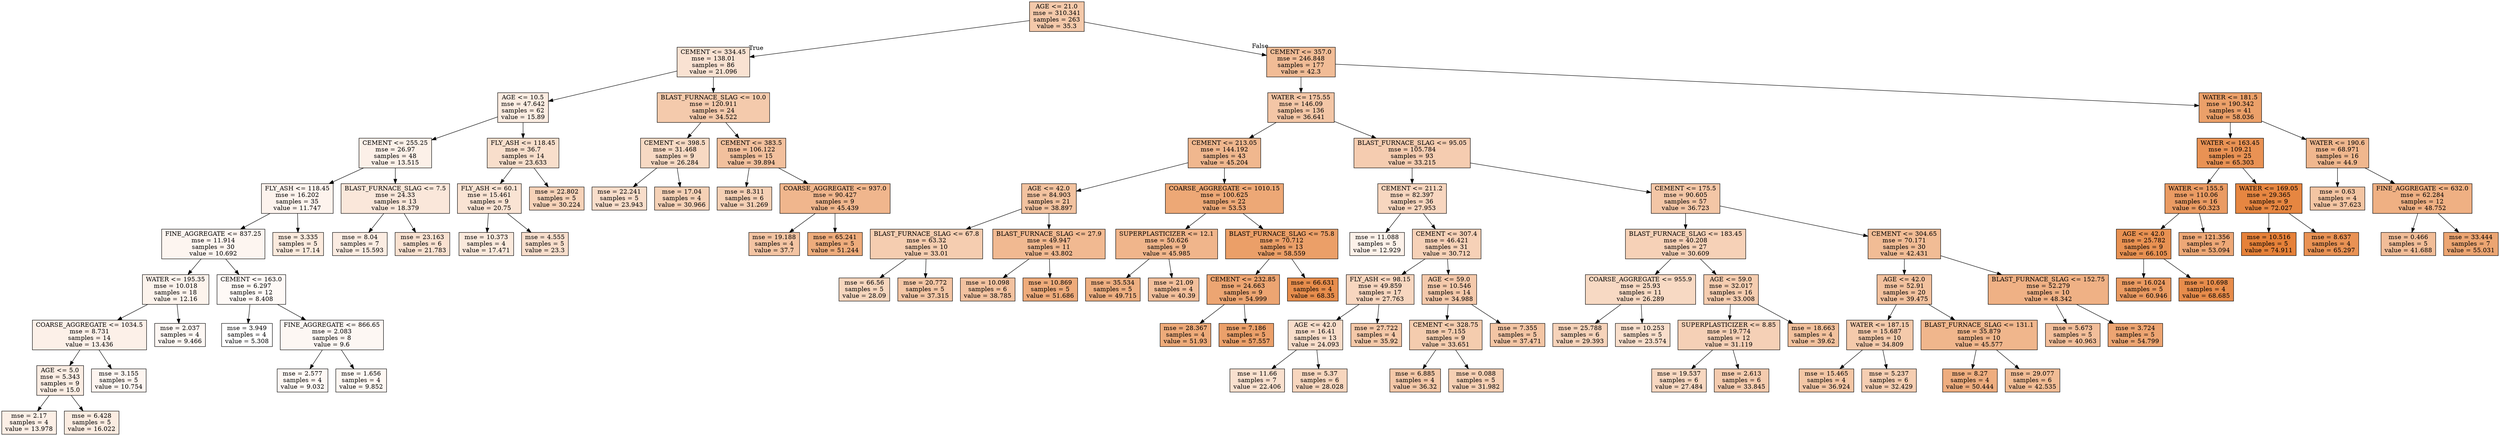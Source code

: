 digraph Tree {
node [shape=box, style="filled", color="black"] ;
0 [label="AGE <= 21.0\nmse = 310.341\nsamples = 263\nvalue = 35.3", fillcolor="#f4c9aa"] ;
1 [label="CEMENT <= 334.45\nmse = 138.01\nsamples = 86\nvalue = 21.096", fillcolor="#f9e2d2"] ;
0 -> 1 [labeldistance=2.5, labelangle=45, headlabel="True"] ;
2 [label="AGE <= 10.5\nmse = 47.642\nsamples = 62\nvalue = 15.89", fillcolor="#fbece1"] ;
1 -> 2 ;
3 [label="CEMENT <= 255.25\nmse = 26.97\nsamples = 48\nvalue = 13.515", fillcolor="#fcf0e8"] ;
2 -> 3 ;
4 [label="FLY_ASH <= 118.45\nmse = 16.202\nsamples = 35\nvalue = 11.747", fillcolor="#fdf3ed"] ;
3 -> 4 ;
5 [label="FINE_AGGREGATE <= 837.25\nmse = 11.914\nsamples = 30\nvalue = 10.692", fillcolor="#fdf5f0"] ;
4 -> 5 ;
6 [label="WATER <= 195.35\nmse = 10.018\nsamples = 18\nvalue = 12.16", fillcolor="#fcf3ec"] ;
5 -> 6 ;
7 [label="COARSE_AGGREGATE <= 1034.5\nmse = 8.731\nsamples = 14\nvalue = 13.436", fillcolor="#fcf0e8"] ;
6 -> 7 ;
8 [label="AGE <= 5.0\nmse = 5.343\nsamples = 9\nvalue = 15.0", fillcolor="#fbede3"] ;
7 -> 8 ;
9 [label="mse = 2.17\nsamples = 4\nvalue = 13.978", fillcolor="#fcefe6"] ;
8 -> 9 ;
10 [label="mse = 6.428\nsamples = 5\nvalue = 16.022", fillcolor="#fbece1"] ;
8 -> 10 ;
11 [label="mse = 3.155\nsamples = 5\nvalue = 10.754", fillcolor="#fdf5f0"] ;
7 -> 11 ;
12 [label="mse = 2.037\nsamples = 4\nvalue = 9.466", fillcolor="#fdf7f3"] ;
6 -> 12 ;
13 [label="CEMENT <= 163.0\nmse = 6.297\nsamples = 12\nvalue = 8.408", fillcolor="#fef9f6"] ;
5 -> 13 ;
14 [label="mse = 3.949\nsamples = 4\nvalue = 5.308", fillcolor="#ffffff"] ;
13 -> 14 ;
15 [label="FINE_AGGREGATE <= 866.65\nmse = 2.083\nsamples = 8\nvalue = 9.6", fillcolor="#fdf7f3"] ;
13 -> 15 ;
16 [label="mse = 2.577\nsamples = 4\nvalue = 9.032", fillcolor="#fef8f4"] ;
15 -> 16 ;
17 [label="mse = 1.656\nsamples = 4\nvalue = 9.852", fillcolor="#fdf7f2"] ;
15 -> 17 ;
18 [label="mse = 3.335\nsamples = 5\nvalue = 17.14", fillcolor="#fbeadd"] ;
4 -> 18 ;
19 [label="BLAST_FURNACE_SLAG <= 7.5\nmse = 24.33\nsamples = 13\nvalue = 18.379", fillcolor="#fae7da"] ;
3 -> 19 ;
20 [label="mse = 8.04\nsamples = 7\nvalue = 15.593", fillcolor="#fbece2"] ;
19 -> 20 ;
21 [label="mse = 23.163\nsamples = 6\nvalue = 21.783", fillcolor="#f9e1d0"] ;
19 -> 21 ;
22 [label="FLY_ASH <= 118.45\nmse = 36.7\nsamples = 14\nvalue = 23.633", fillcolor="#f8decb"] ;
2 -> 22 ;
23 [label="FLY_ASH <= 60.1\nmse = 15.461\nsamples = 9\nvalue = 20.75", fillcolor="#f9e3d3"] ;
22 -> 23 ;
24 [label="mse = 10.373\nsamples = 4\nvalue = 17.471", fillcolor="#fae9dc"] ;
23 -> 24 ;
25 [label="mse = 4.555\nsamples = 5\nvalue = 23.3", fillcolor="#f8decc"] ;
23 -> 25 ;
26 [label="mse = 22.802\nsamples = 5\nvalue = 30.224", fillcolor="#f6d2b8"] ;
22 -> 26 ;
27 [label="BLAST_FURNACE_SLAG <= 10.0\nmse = 120.911\nsamples = 24\nvalue = 34.522", fillcolor="#f4caac"] ;
1 -> 27 ;
28 [label="CEMENT <= 398.5\nmse = 31.468\nsamples = 9\nvalue = 26.284", fillcolor="#f7d9c3"] ;
27 -> 28 ;
29 [label="mse = 22.241\nsamples = 5\nvalue = 23.943", fillcolor="#f8ddca"] ;
28 -> 29 ;
30 [label="mse = 17.04\nsamples = 4\nvalue = 30.966", fillcolor="#f5d1b6"] ;
28 -> 30 ;
31 [label="CEMENT <= 383.5\nmse = 106.122\nsamples = 15\nvalue = 39.894", fillcolor="#f2c09d"] ;
27 -> 31 ;
32 [label="mse = 8.311\nsamples = 6\nvalue = 31.269", fillcolor="#f5d0b5"] ;
31 -> 32 ;
33 [label="COARSE_AGGREGATE <= 937.0\nmse = 90.427\nsamples = 9\nvalue = 45.439", fillcolor="#f0b68d"] ;
31 -> 33 ;
34 [label="mse = 19.188\nsamples = 4\nvalue = 37.7", fillcolor="#f3c4a3"] ;
33 -> 34 ;
35 [label="mse = 65.241\nsamples = 5\nvalue = 51.244", fillcolor="#eeac7c"] ;
33 -> 35 ;
36 [label="CEMENT <= 357.0\nmse = 246.848\nsamples = 177\nvalue = 42.3", fillcolor="#f1bc96"] ;
0 -> 36 [labeldistance=2.5, labelangle=-45, headlabel="False"] ;
37 [label="WATER <= 175.55\nmse = 146.09\nsamples = 136\nvalue = 36.641", fillcolor="#f3c6a6"] ;
36 -> 37 ;
38 [label="CEMENT <= 213.05\nmse = 144.192\nsamples = 43\nvalue = 45.204", fillcolor="#f0b78e"] ;
37 -> 38 ;
39 [label="AGE <= 42.0\nmse = 84.903\nsamples = 21\nvalue = 38.897", fillcolor="#f2c29f"] ;
38 -> 39 ;
40 [label="BLAST_FURNACE_SLAG <= 67.8\nmse = 63.32\nsamples = 10\nvalue = 33.01", fillcolor="#f5cdb0"] ;
39 -> 40 ;
41 [label="mse = 66.56\nsamples = 5\nvalue = 28.09", fillcolor="#f6d6be"] ;
40 -> 41 ;
42 [label="mse = 20.772\nsamples = 5\nvalue = 37.315", fillcolor="#f3c5a4"] ;
40 -> 42 ;
43 [label="BLAST_FURNACE_SLAG <= 27.9\nmse = 49.947\nsamples = 11\nvalue = 43.802", fillcolor="#f1b991"] ;
39 -> 43 ;
44 [label="mse = 10.098\nsamples = 6\nvalue = 38.785", fillcolor="#f2c2a0"] ;
43 -> 44 ;
45 [label="mse = 10.869\nsamples = 5\nvalue = 51.686", fillcolor="#eeab7b"] ;
43 -> 45 ;
46 [label="COARSE_AGGREGATE <= 1010.15\nmse = 100.625\nsamples = 22\nvalue = 53.53", fillcolor="#eda876"] ;
38 -> 46 ;
47 [label="SUPERPLASTICIZER <= 12.1\nmse = 50.626\nsamples = 9\nvalue = 45.985", fillcolor="#f0b58b"] ;
46 -> 47 ;
48 [label="mse = 35.534\nsamples = 5\nvalue = 49.715", fillcolor="#eeaf81"] ;
47 -> 48 ;
49 [label="mse = 21.09\nsamples = 4\nvalue = 40.39", fillcolor="#f2bf9b"] ;
47 -> 49 ;
50 [label="BLAST_FURNACE_SLAG <= 75.8\nmse = 70.712\nsamples = 13\nvalue = 58.559", fillcolor="#eb9f68"] ;
46 -> 50 ;
51 [label="CEMENT <= 232.85\nmse = 24.663\nsamples = 9\nvalue = 54.999", fillcolor="#eca572"] ;
50 -> 51 ;
52 [label="mse = 28.367\nsamples = 4\nvalue = 51.93", fillcolor="#eeab7a"] ;
51 -> 52 ;
53 [label="mse = 7.186\nsamples = 5\nvalue = 57.557", fillcolor="#eba06a"] ;
51 -> 53 ;
54 [label="mse = 66.631\nsamples = 4\nvalue = 68.35", fillcolor="#e78d4c"] ;
50 -> 54 ;
55 [label="BLAST_FURNACE_SLAG <= 95.05\nmse = 105.784\nsamples = 93\nvalue = 33.215", fillcolor="#f5ccb0"] ;
37 -> 55 ;
56 [label="CEMENT <= 211.2\nmse = 82.397\nsamples = 36\nvalue = 27.953", fillcolor="#f7d6bf"] ;
55 -> 56 ;
57 [label="mse = 11.088\nsamples = 5\nvalue = 12.929", fillcolor="#fcf1e9"] ;
56 -> 57 ;
58 [label="CEMENT <= 307.4\nmse = 46.421\nsamples = 31\nvalue = 30.712", fillcolor="#f6d1b7"] ;
56 -> 58 ;
59 [label="FLY_ASH <= 98.15\nmse = 49.859\nsamples = 17\nvalue = 27.763", fillcolor="#f7d6bf"] ;
58 -> 59 ;
60 [label="AGE <= 42.0\nmse = 16.41\nsamples = 13\nvalue = 24.093", fillcolor="#f8ddca"] ;
59 -> 60 ;
61 [label="mse = 11.66\nsamples = 7\nvalue = 22.406", fillcolor="#f9e0ce"] ;
60 -> 61 ;
62 [label="mse = 5.37\nsamples = 6\nvalue = 28.028", fillcolor="#f7d6be"] ;
60 -> 62 ;
63 [label="mse = 27.722\nsamples = 4\nvalue = 35.92", fillcolor="#f4c8a8"] ;
59 -> 63 ;
64 [label="AGE <= 59.0\nmse = 10.546\nsamples = 14\nvalue = 34.988", fillcolor="#f4c9ab"] ;
58 -> 64 ;
65 [label="CEMENT <= 328.75\nmse = 7.155\nsamples = 9\nvalue = 33.651", fillcolor="#f4ccae"] ;
64 -> 65 ;
66 [label="mse = 6.885\nsamples = 4\nvalue = 36.32", fillcolor="#f3c7a7"] ;
65 -> 66 ;
67 [label="mse = 0.088\nsamples = 5\nvalue = 31.982", fillcolor="#f5cfb3"] ;
65 -> 67 ;
68 [label="mse = 7.355\nsamples = 5\nvalue = 37.471", fillcolor="#f3c5a4"] ;
64 -> 68 ;
69 [label="CEMENT <= 175.5\nmse = 90.605\nsamples = 57\nvalue = 36.723", fillcolor="#f3c6a6"] ;
55 -> 69 ;
70 [label="BLAST_FURNACE_SLAG <= 183.45\nmse = 40.208\nsamples = 27\nvalue = 30.609", fillcolor="#f6d1b7"] ;
69 -> 70 ;
71 [label="COARSE_AGGREGATE <= 955.9\nmse = 25.93\nsamples = 11\nvalue = 26.289", fillcolor="#f7d9c3"] ;
70 -> 71 ;
72 [label="mse = 25.788\nsamples = 6\nvalue = 29.393", fillcolor="#f6d3ba"] ;
71 -> 72 ;
73 [label="mse = 10.253\nsamples = 5\nvalue = 23.574", fillcolor="#f8decb"] ;
71 -> 73 ;
74 [label="AGE <= 59.0\nmse = 32.017\nsamples = 16\nvalue = 33.008", fillcolor="#f5cdb0"] ;
70 -> 74 ;
75 [label="SUPERPLASTICIZER <= 8.85\nmse = 19.774\nsamples = 12\nvalue = 31.119", fillcolor="#f5d0b6"] ;
74 -> 75 ;
76 [label="mse = 19.537\nsamples = 6\nvalue = 27.484", fillcolor="#f7d7c0"] ;
75 -> 76 ;
77 [label="mse = 2.613\nsamples = 6\nvalue = 33.845", fillcolor="#f4cbae"] ;
75 -> 77 ;
78 [label="mse = 18.663\nsamples = 4\nvalue = 39.62", fillcolor="#f2c19d"] ;
74 -> 78 ;
79 [label="CEMENT <= 304.65\nmse = 70.171\nsamples = 30\nvalue = 42.431", fillcolor="#f1bc95"] ;
69 -> 79 ;
80 [label="AGE <= 42.0\nmse = 52.91\nsamples = 20\nvalue = 39.475", fillcolor="#f2c19e"] ;
79 -> 80 ;
81 [label="WATER <= 187.15\nmse = 15.687\nsamples = 10\nvalue = 34.809", fillcolor="#f4caab"] ;
80 -> 81 ;
82 [label="mse = 15.465\nsamples = 4\nvalue = 36.924", fillcolor="#f3c6a5"] ;
81 -> 82 ;
83 [label="mse = 5.237\nsamples = 6\nvalue = 32.429", fillcolor="#f5ceb2"] ;
81 -> 83 ;
84 [label="BLAST_FURNACE_SLAG <= 131.1\nmse = 35.879\nsamples = 10\nvalue = 45.577", fillcolor="#f0b68c"] ;
80 -> 84 ;
85 [label="mse = 8.27\nsamples = 4\nvalue = 50.444", fillcolor="#eead7f"] ;
84 -> 85 ;
86 [label="mse = 29.077\nsamples = 6\nvalue = 42.535", fillcolor="#f1bc95"] ;
84 -> 86 ;
87 [label="BLAST_FURNACE_SLAG <= 152.75\nmse = 52.279\nsamples = 10\nvalue = 48.342", fillcolor="#efb185"] ;
79 -> 87 ;
88 [label="mse = 5.673\nsamples = 5\nvalue = 40.963", fillcolor="#f2be9a"] ;
87 -> 88 ;
89 [label="mse = 3.724\nsamples = 5\nvalue = 54.799", fillcolor="#eda572"] ;
87 -> 89 ;
90 [label="WATER <= 181.5\nmse = 190.342\nsamples = 41\nvalue = 58.036", fillcolor="#eba069"] ;
36 -> 90 ;
91 [label="WATER <= 163.45\nmse = 109.21\nsamples = 25\nvalue = 65.303", fillcolor="#e99254"] ;
90 -> 91 ;
92 [label="WATER <= 155.5\nmse = 110.06\nsamples = 16\nvalue = 60.323", fillcolor="#ea9b63"] ;
91 -> 92 ;
93 [label="AGE <= 42.0\nmse = 25.782\nsamples = 9\nvalue = 66.105", fillcolor="#e89152"] ;
92 -> 93 ;
94 [label="mse = 16.024\nsamples = 5\nvalue = 60.946", fillcolor="#ea9a61"] ;
93 -> 94 ;
95 [label="mse = 10.698\nsamples = 4\nvalue = 68.685", fillcolor="#e78c4b"] ;
93 -> 95 ;
96 [label="mse = 121.356\nsamples = 7\nvalue = 53.094", fillcolor="#eda877"] ;
92 -> 96 ;
97 [label="WATER <= 169.05\nmse = 29.365\nsamples = 9\nvalue = 72.027", fillcolor="#e68641"] ;
91 -> 97 ;
98 [label="mse = 10.516\nsamples = 5\nvalue = 74.911", fillcolor="#e58139"] ;
97 -> 98 ;
99 [label="mse = 8.637\nsamples = 4\nvalue = 65.297", fillcolor="#e99254"] ;
97 -> 99 ;
100 [label="WATER <= 190.6\nmse = 68.971\nsamples = 16\nvalue = 44.9", fillcolor="#f0b78e"] ;
90 -> 100 ;
101 [label="mse = 0.63\nsamples = 4\nvalue = 37.623", fillcolor="#f3c5a3"] ;
100 -> 101 ;
102 [label="FINE_AGGREGATE <= 632.0\nmse = 62.284\nsamples = 12\nvalue = 48.752", fillcolor="#efb083"] ;
100 -> 102 ;
103 [label="mse = 0.466\nsamples = 5\nvalue = 41.688", fillcolor="#f1bd98"] ;
102 -> 103 ;
104 [label="mse = 33.444\nsamples = 7\nvalue = 55.031", fillcolor="#eca572"] ;
102 -> 104 ;
}